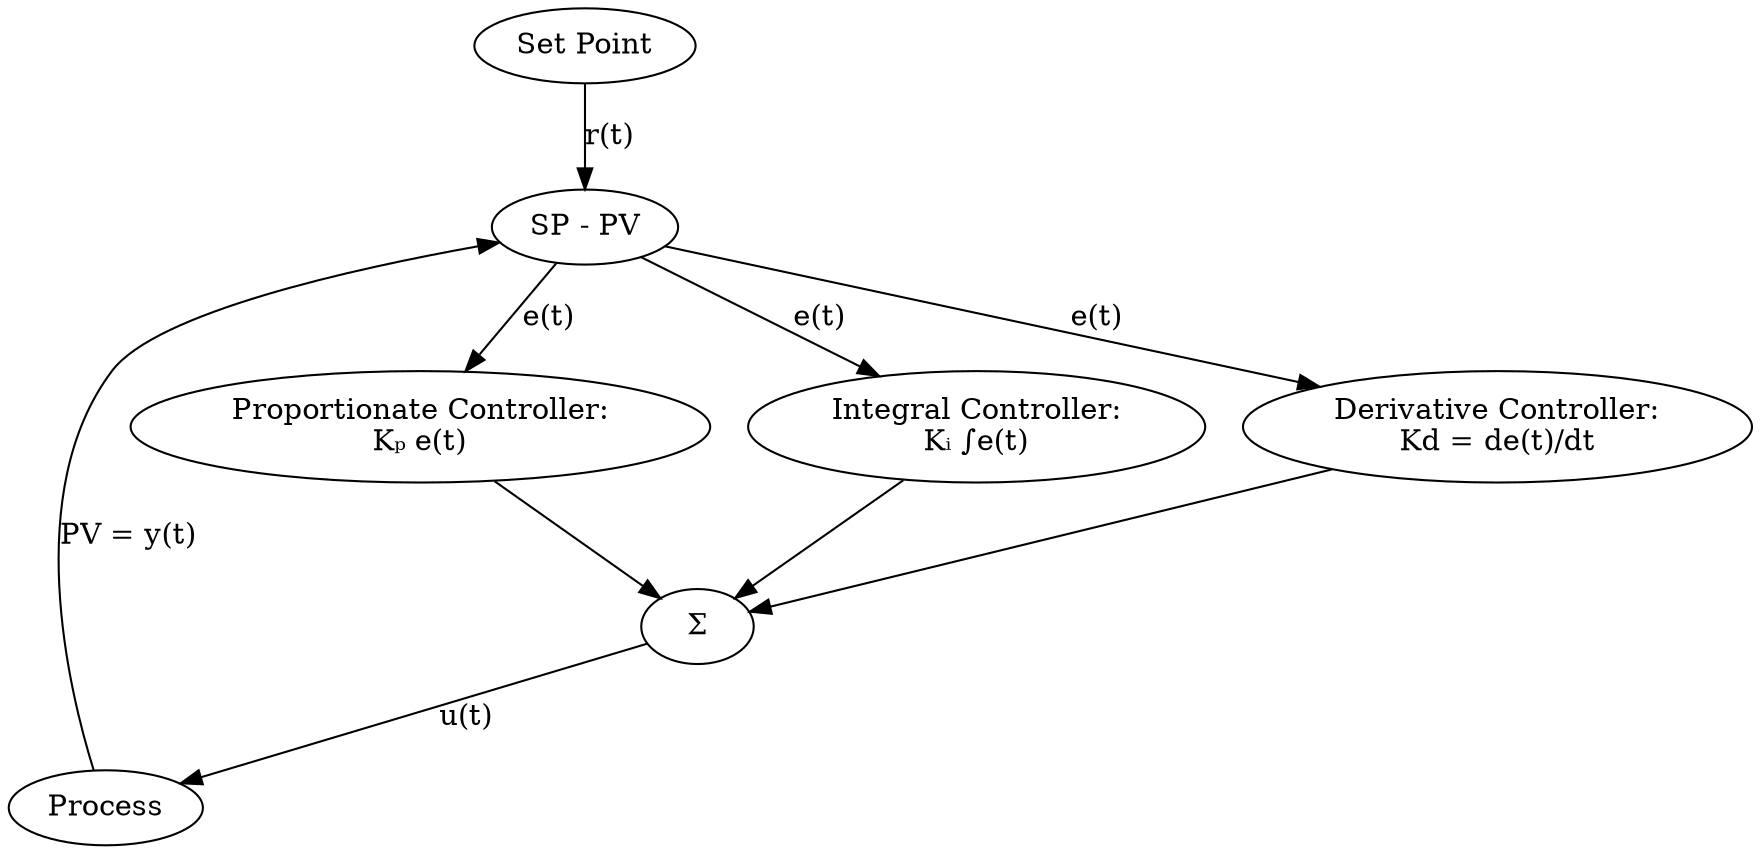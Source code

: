 digraph PID {
    SP [label="Set Point"];
    PR [label="Process"];
    S1 [label="SP - PV"];
    P  [label="Proportionate Controller:\nKₚ e(t)"];
    I  [label="Integral Controller:\nKᵢ ∫e(t)"];
    D  [label="Derivative Controller:\nKd = de(t)/dt"];
    S2 [label="Σ"];

    SP -> S1 [label="r(t)"];
    PR -> S1 [label="PV = y(t)"];
    S1 -> P  [label="e(t)"];
    S1 -> I  [label="e(t)"];
    S1 -> D  [label="e(t)"];
    P  -> S2;
    I  -> S2;
    D  -> S2;
    S2 -> PR [label="u(t)"];
}
